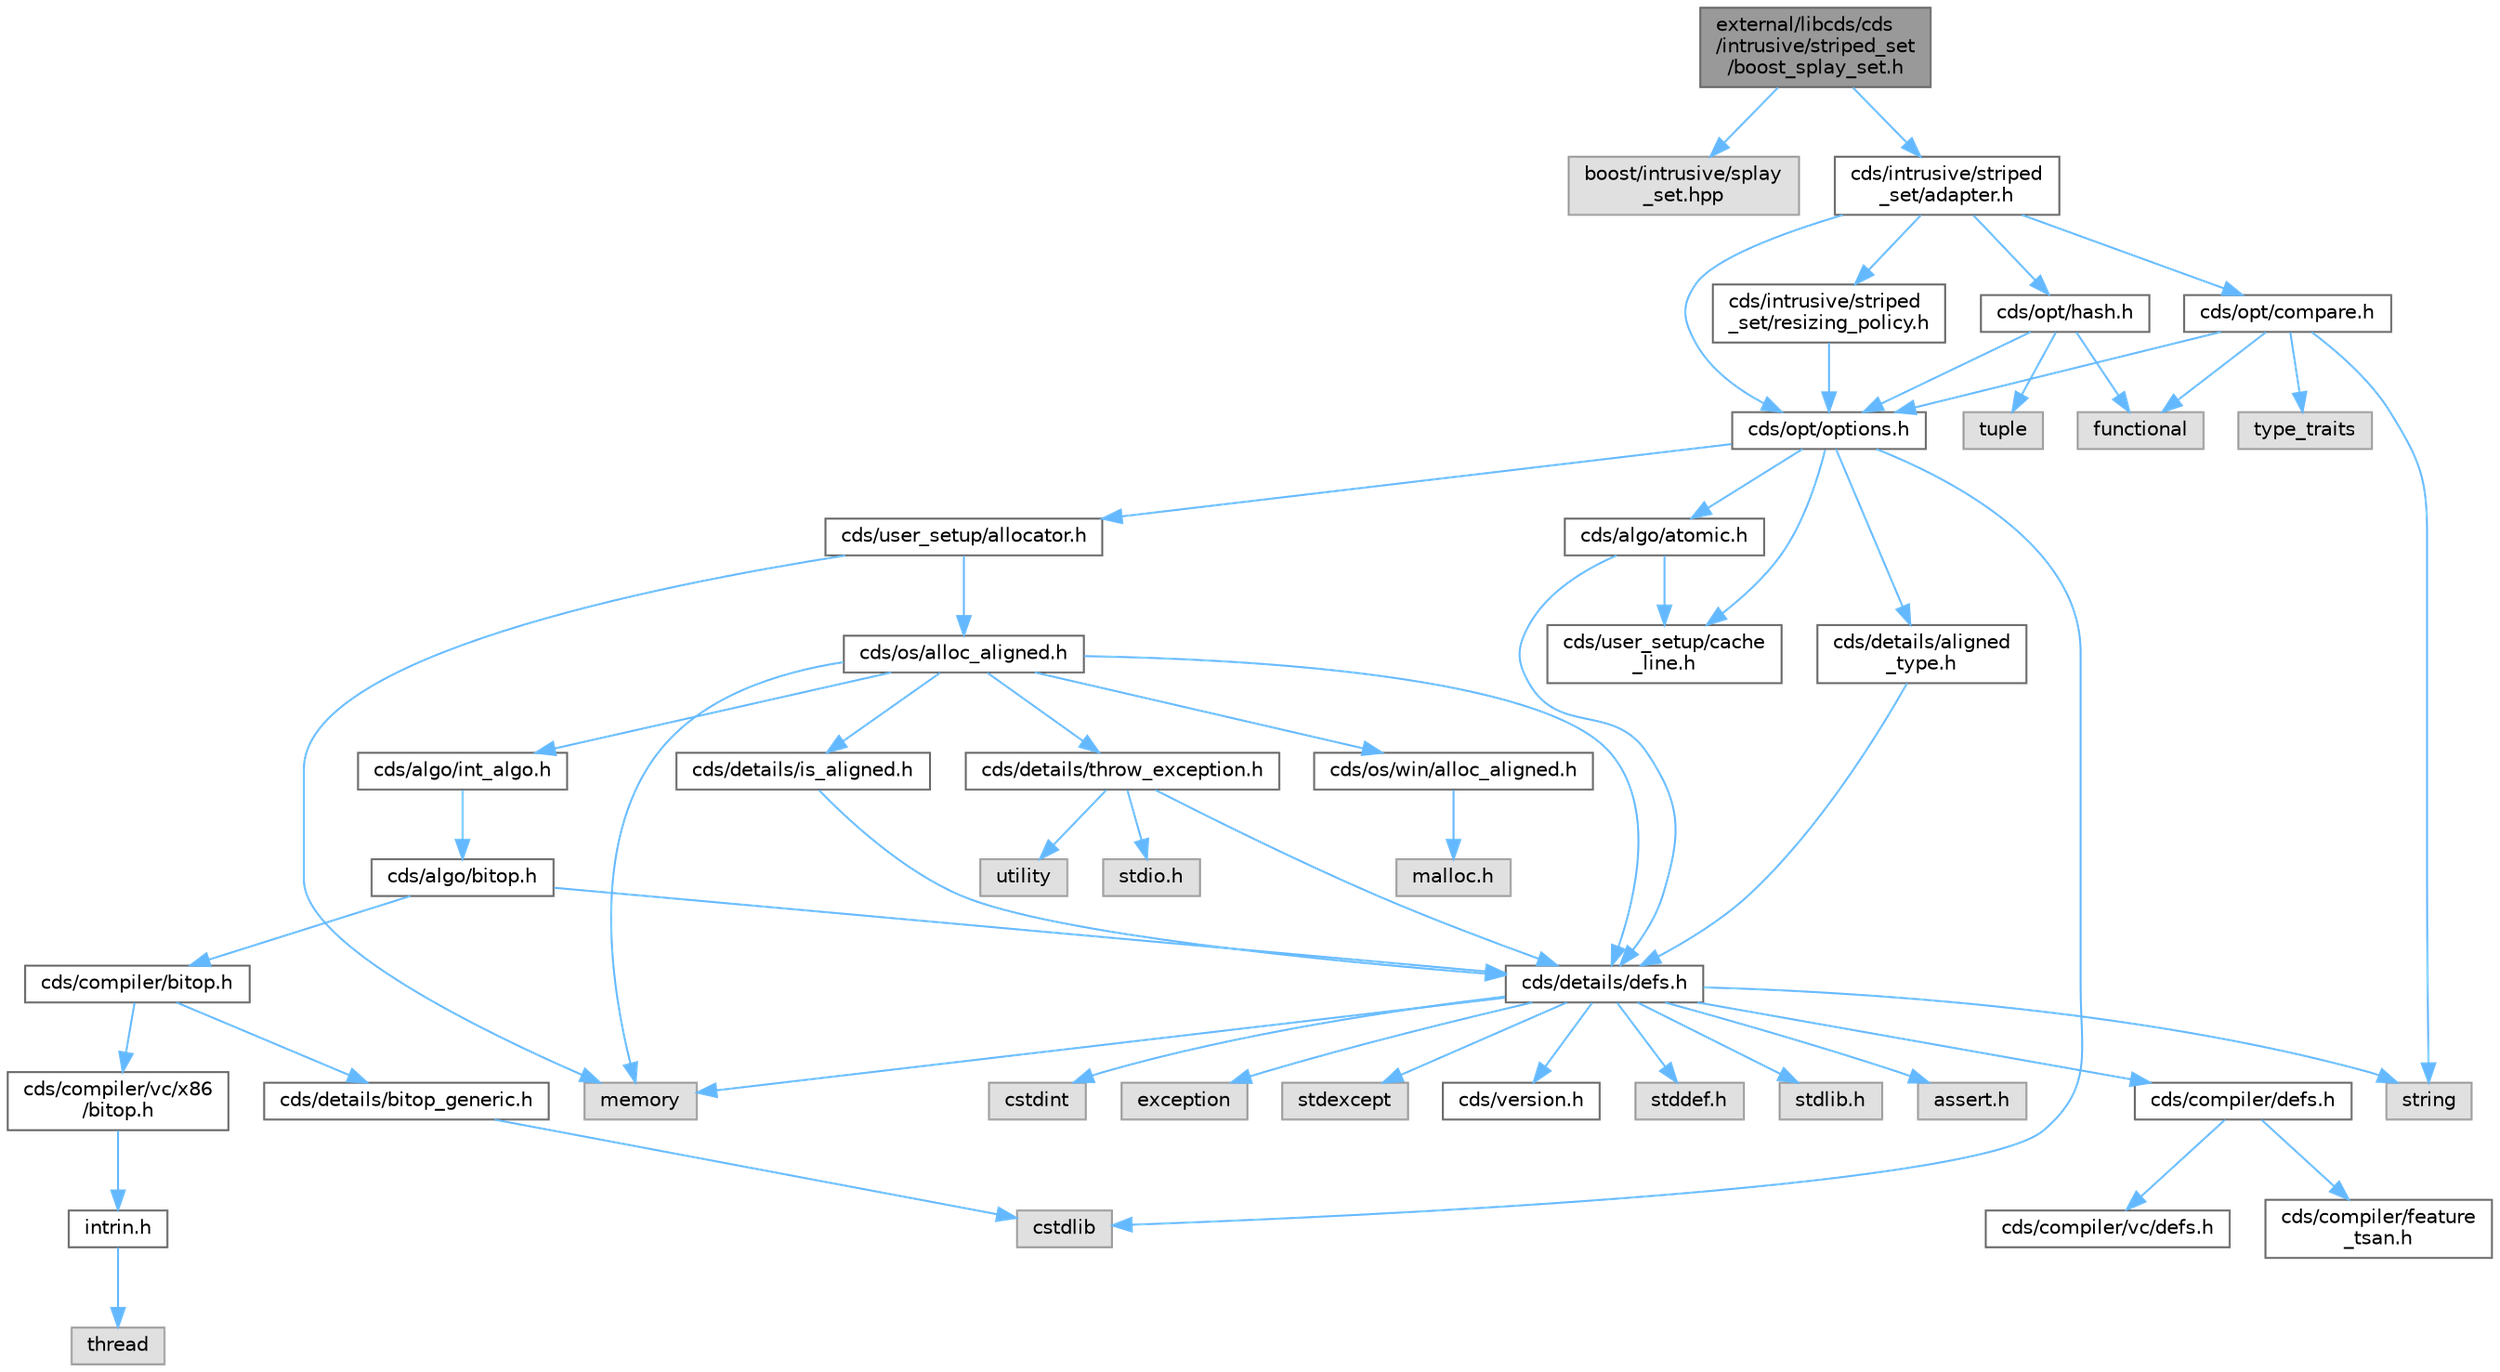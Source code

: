 digraph "external/libcds/cds/intrusive/striped_set/boost_splay_set.h"
{
 // LATEX_PDF_SIZE
  bgcolor="transparent";
  edge [fontname=Helvetica,fontsize=10,labelfontname=Helvetica,labelfontsize=10];
  node [fontname=Helvetica,fontsize=10,shape=box,height=0.2,width=0.4];
  Node1 [id="Node000001",label="external/libcds/cds\l/intrusive/striped_set\l/boost_splay_set.h",height=0.2,width=0.4,color="gray40", fillcolor="grey60", style="filled", fontcolor="black",tooltip=" "];
  Node1 -> Node2 [id="edge1_Node000001_Node000002",color="steelblue1",style="solid",tooltip=" "];
  Node2 [id="Node000002",label="boost/intrusive/splay\l_set.hpp",height=0.2,width=0.4,color="grey60", fillcolor="#E0E0E0", style="filled",tooltip=" "];
  Node1 -> Node3 [id="edge2_Node000001_Node000003",color="steelblue1",style="solid",tooltip=" "];
  Node3 [id="Node000003",label="cds/intrusive/striped\l_set/adapter.h",height=0.2,width=0.4,color="grey40", fillcolor="white", style="filled",URL="$intrusive_2striped__set_2adapter_8h.html",tooltip=" "];
  Node3 -> Node4 [id="edge3_Node000003_Node000004",color="steelblue1",style="solid",tooltip=" "];
  Node4 [id="Node000004",label="cds/opt/options.h",height=0.2,width=0.4,color="grey40", fillcolor="white", style="filled",URL="$opt_2options_8h.html",tooltip=" "];
  Node4 -> Node5 [id="edge4_Node000004_Node000005",color="steelblue1",style="solid",tooltip=" "];
  Node5 [id="Node000005",label="cstdlib",height=0.2,width=0.4,color="grey60", fillcolor="#E0E0E0", style="filled",tooltip=" "];
  Node4 -> Node6 [id="edge5_Node000004_Node000006",color="steelblue1",style="solid",tooltip=" "];
  Node6 [id="Node000006",label="cds/details/aligned\l_type.h",height=0.2,width=0.4,color="grey40", fillcolor="white", style="filled",URL="$aligned__type_8h.html",tooltip=" "];
  Node6 -> Node7 [id="edge6_Node000006_Node000007",color="steelblue1",style="solid",tooltip=" "];
  Node7 [id="Node000007",label="cds/details/defs.h",height=0.2,width=0.4,color="grey40", fillcolor="white", style="filled",URL="$details_2defs_8h.html",tooltip=" "];
  Node7 -> Node8 [id="edge7_Node000007_Node000008",color="steelblue1",style="solid",tooltip=" "];
  Node8 [id="Node000008",label="stddef.h",height=0.2,width=0.4,color="grey60", fillcolor="#E0E0E0", style="filled",tooltip=" "];
  Node7 -> Node9 [id="edge8_Node000007_Node000009",color="steelblue1",style="solid",tooltip=" "];
  Node9 [id="Node000009",label="stdlib.h",height=0.2,width=0.4,color="grey60", fillcolor="#E0E0E0", style="filled",tooltip=" "];
  Node7 -> Node10 [id="edge9_Node000007_Node000010",color="steelblue1",style="solid",tooltip=" "];
  Node10 [id="Node000010",label="assert.h",height=0.2,width=0.4,color="grey60", fillcolor="#E0E0E0", style="filled",tooltip=" "];
  Node7 -> Node11 [id="edge10_Node000007_Node000011",color="steelblue1",style="solid",tooltip=" "];
  Node11 [id="Node000011",label="cstdint",height=0.2,width=0.4,color="grey60", fillcolor="#E0E0E0", style="filled",tooltip=" "];
  Node7 -> Node12 [id="edge11_Node000007_Node000012",color="steelblue1",style="solid",tooltip=" "];
  Node12 [id="Node000012",label="exception",height=0.2,width=0.4,color="grey60", fillcolor="#E0E0E0", style="filled",tooltip=" "];
  Node7 -> Node13 [id="edge12_Node000007_Node000013",color="steelblue1",style="solid",tooltip=" "];
  Node13 [id="Node000013",label="stdexcept",height=0.2,width=0.4,color="grey60", fillcolor="#E0E0E0", style="filled",tooltip=" "];
  Node7 -> Node14 [id="edge13_Node000007_Node000014",color="steelblue1",style="solid",tooltip=" "];
  Node14 [id="Node000014",label="string",height=0.2,width=0.4,color="grey60", fillcolor="#E0E0E0", style="filled",tooltip=" "];
  Node7 -> Node15 [id="edge14_Node000007_Node000015",color="steelblue1",style="solid",tooltip=" "];
  Node15 [id="Node000015",label="memory",height=0.2,width=0.4,color="grey60", fillcolor="#E0E0E0", style="filled",tooltip=" "];
  Node7 -> Node16 [id="edge15_Node000007_Node000016",color="steelblue1",style="solid",tooltip=" "];
  Node16 [id="Node000016",label="cds/version.h",height=0.2,width=0.4,color="grey40", fillcolor="white", style="filled",URL="$external_2libcds_2cds_2version_8h.html",tooltip=" "];
  Node7 -> Node17 [id="edge16_Node000007_Node000017",color="steelblue1",style="solid",tooltip=" "];
  Node17 [id="Node000017",label="cds/compiler/defs.h",height=0.2,width=0.4,color="grey40", fillcolor="white", style="filled",URL="$compiler_2defs_8h.html",tooltip=" "];
  Node17 -> Node18 [id="edge17_Node000017_Node000018",color="steelblue1",style="solid",tooltip=" "];
  Node18 [id="Node000018",label="cds/compiler/vc/defs.h",height=0.2,width=0.4,color="grey40", fillcolor="white", style="filled",URL="$compiler_2vc_2defs_8h.html",tooltip=" "];
  Node17 -> Node19 [id="edge18_Node000017_Node000019",color="steelblue1",style="solid",tooltip=" "];
  Node19 [id="Node000019",label="cds/compiler/feature\l_tsan.h",height=0.2,width=0.4,color="grey40", fillcolor="white", style="filled",URL="$feature__tsan_8h.html",tooltip=" "];
  Node4 -> Node20 [id="edge19_Node000004_Node000020",color="steelblue1",style="solid",tooltip=" "];
  Node20 [id="Node000020",label="cds/user_setup/allocator.h",height=0.2,width=0.4,color="grey40", fillcolor="white", style="filled",URL="$external_2libcds_2cds_2user__setup_2allocator_8h.html",tooltip="Default implementation of allocator classes."];
  Node20 -> Node15 [id="edge20_Node000020_Node000015",color="steelblue1",style="solid",tooltip=" "];
  Node20 -> Node21 [id="edge21_Node000020_Node000021",color="steelblue1",style="solid",tooltip=" "];
  Node21 [id="Node000021",label="cds/os/alloc_aligned.h",height=0.2,width=0.4,color="grey40", fillcolor="white", style="filled",URL="$alloc__aligned_8h.html",tooltip=" "];
  Node21 -> Node7 [id="edge22_Node000021_Node000007",color="steelblue1",style="solid",tooltip=" "];
  Node21 -> Node22 [id="edge23_Node000021_Node000022",color="steelblue1",style="solid",tooltip=" "];
  Node22 [id="Node000022",label="cds/os/win/alloc_aligned.h",height=0.2,width=0.4,color="grey40", fillcolor="white", style="filled",URL="$win_2alloc__aligned_8h.html",tooltip=" "];
  Node22 -> Node23 [id="edge24_Node000022_Node000023",color="steelblue1",style="solid",tooltip=" "];
  Node23 [id="Node000023",label="malloc.h",height=0.2,width=0.4,color="grey60", fillcolor="#E0E0E0", style="filled",tooltip=" "];
  Node21 -> Node15 [id="edge25_Node000021_Node000015",color="steelblue1",style="solid",tooltip=" "];
  Node21 -> Node24 [id="edge26_Node000021_Node000024",color="steelblue1",style="solid",tooltip=" "];
  Node24 [id="Node000024",label="cds/details/is_aligned.h",height=0.2,width=0.4,color="grey40", fillcolor="white", style="filled",URL="$is__aligned_8h.html",tooltip=" "];
  Node24 -> Node7 [id="edge27_Node000024_Node000007",color="steelblue1",style="solid",tooltip=" "];
  Node21 -> Node25 [id="edge28_Node000021_Node000025",color="steelblue1",style="solid",tooltip=" "];
  Node25 [id="Node000025",label="cds/algo/int_algo.h",height=0.2,width=0.4,color="grey40", fillcolor="white", style="filled",URL="$int__algo_8h.html",tooltip=" "];
  Node25 -> Node26 [id="edge29_Node000025_Node000026",color="steelblue1",style="solid",tooltip=" "];
  Node26 [id="Node000026",label="cds/algo/bitop.h",height=0.2,width=0.4,color="grey40", fillcolor="white", style="filled",URL="$algo_2bitop_8h.html",tooltip=" "];
  Node26 -> Node7 [id="edge30_Node000026_Node000007",color="steelblue1",style="solid",tooltip=" "];
  Node26 -> Node27 [id="edge31_Node000026_Node000027",color="steelblue1",style="solid",tooltip=" "];
  Node27 [id="Node000027",label="cds/compiler/bitop.h",height=0.2,width=0.4,color="grey40", fillcolor="white", style="filled",URL="$compiler_2bitop_8h.html",tooltip=" "];
  Node27 -> Node28 [id="edge32_Node000027_Node000028",color="steelblue1",style="solid",tooltip=" "];
  Node28 [id="Node000028",label="cds/compiler/vc/x86\l/bitop.h",height=0.2,width=0.4,color="grey40", fillcolor="white", style="filled",URL="$compiler_2vc_2x86_2bitop_8h.html",tooltip=" "];
  Node28 -> Node29 [id="edge33_Node000028_Node000029",color="steelblue1",style="solid",tooltip=" "];
  Node29 [id="Node000029",label="intrin.h",height=0.2,width=0.4,color="grey40", fillcolor="white", style="filled",URL="$intrin_8h.html",tooltip=" "];
  Node29 -> Node30 [id="edge34_Node000029_Node000030",color="steelblue1",style="solid",tooltip=" "];
  Node30 [id="Node000030",label="thread",height=0.2,width=0.4,color="grey60", fillcolor="#E0E0E0", style="filled",tooltip=" "];
  Node27 -> Node31 [id="edge35_Node000027_Node000031",color="steelblue1",style="solid",tooltip=" "];
  Node31 [id="Node000031",label="cds/details/bitop_generic.h",height=0.2,width=0.4,color="grey40", fillcolor="white", style="filled",URL="$bitop__generic_8h.html",tooltip=" "];
  Node31 -> Node5 [id="edge36_Node000031_Node000005",color="steelblue1",style="solid",tooltip=" "];
  Node21 -> Node32 [id="edge37_Node000021_Node000032",color="steelblue1",style="solid",tooltip=" "];
  Node32 [id="Node000032",label="cds/details/throw_exception.h",height=0.2,width=0.4,color="grey40", fillcolor="white", style="filled",URL="$throw__exception_8h.html",tooltip=" "];
  Node32 -> Node7 [id="edge38_Node000032_Node000007",color="steelblue1",style="solid",tooltip=" "];
  Node32 -> Node33 [id="edge39_Node000032_Node000033",color="steelblue1",style="solid",tooltip=" "];
  Node33 [id="Node000033",label="stdio.h",height=0.2,width=0.4,color="grey60", fillcolor="#E0E0E0", style="filled",tooltip=" "];
  Node32 -> Node34 [id="edge40_Node000032_Node000034",color="steelblue1",style="solid",tooltip=" "];
  Node34 [id="Node000034",label="utility",height=0.2,width=0.4,color="grey60", fillcolor="#E0E0E0", style="filled",tooltip=" "];
  Node4 -> Node35 [id="edge41_Node000004_Node000035",color="steelblue1",style="solid",tooltip=" "];
  Node35 [id="Node000035",label="cds/user_setup/cache\l_line.h",height=0.2,width=0.4,color="grey40", fillcolor="white", style="filled",URL="$cache__line_8h.html",tooltip="Cache-line size definition"];
  Node4 -> Node36 [id="edge42_Node000004_Node000036",color="steelblue1",style="solid",tooltip=" "];
  Node36 [id="Node000036",label="cds/algo/atomic.h",height=0.2,width=0.4,color="grey40", fillcolor="white", style="filled",URL="$external_2libcds_2cds_2algo_2atomic_8h.html",tooltip=" "];
  Node36 -> Node7 [id="edge43_Node000036_Node000007",color="steelblue1",style="solid",tooltip=" "];
  Node36 -> Node35 [id="edge44_Node000036_Node000035",color="steelblue1",style="solid",tooltip=" "];
  Node3 -> Node37 [id="edge45_Node000003_Node000037",color="steelblue1",style="solid",tooltip=" "];
  Node37 [id="Node000037",label="cds/intrusive/striped\l_set/resizing_policy.h",height=0.2,width=0.4,color="grey40", fillcolor="white", style="filled",URL="$resizing__policy_8h.html",tooltip=" "];
  Node37 -> Node4 [id="edge46_Node000037_Node000004",color="steelblue1",style="solid",tooltip=" "];
  Node3 -> Node38 [id="edge47_Node000003_Node000038",color="steelblue1",style="solid",tooltip=" "];
  Node38 [id="Node000038",label="cds/opt/hash.h",height=0.2,width=0.4,color="grey40", fillcolor="white", style="filled",URL="$external_2libcds_2cds_2opt_2hash_8h.html",tooltip=" "];
  Node38 -> Node39 [id="edge48_Node000038_Node000039",color="steelblue1",style="solid",tooltip=" "];
  Node39 [id="Node000039",label="tuple",height=0.2,width=0.4,color="grey60", fillcolor="#E0E0E0", style="filled",tooltip=" "];
  Node38 -> Node40 [id="edge49_Node000038_Node000040",color="steelblue1",style="solid",tooltip=" "];
  Node40 [id="Node000040",label="functional",height=0.2,width=0.4,color="grey60", fillcolor="#E0E0E0", style="filled",tooltip=" "];
  Node38 -> Node4 [id="edge50_Node000038_Node000004",color="steelblue1",style="solid",tooltip=" "];
  Node3 -> Node41 [id="edge51_Node000003_Node000041",color="steelblue1",style="solid",tooltip=" "];
  Node41 [id="Node000041",label="cds/opt/compare.h",height=0.2,width=0.4,color="grey40", fillcolor="white", style="filled",URL="$external_2libcds_2cds_2opt_2compare_8h.html",tooltip=" "];
  Node41 -> Node42 [id="edge52_Node000041_Node000042",color="steelblue1",style="solid",tooltip=" "];
  Node42 [id="Node000042",label="type_traits",height=0.2,width=0.4,color="grey60", fillcolor="#E0E0E0", style="filled",tooltip=" "];
  Node41 -> Node40 [id="edge53_Node000041_Node000040",color="steelblue1",style="solid",tooltip=" "];
  Node41 -> Node14 [id="edge54_Node000041_Node000014",color="steelblue1",style="solid",tooltip=" "];
  Node41 -> Node4 [id="edge55_Node000041_Node000004",color="steelblue1",style="solid",tooltip=" "];
}
